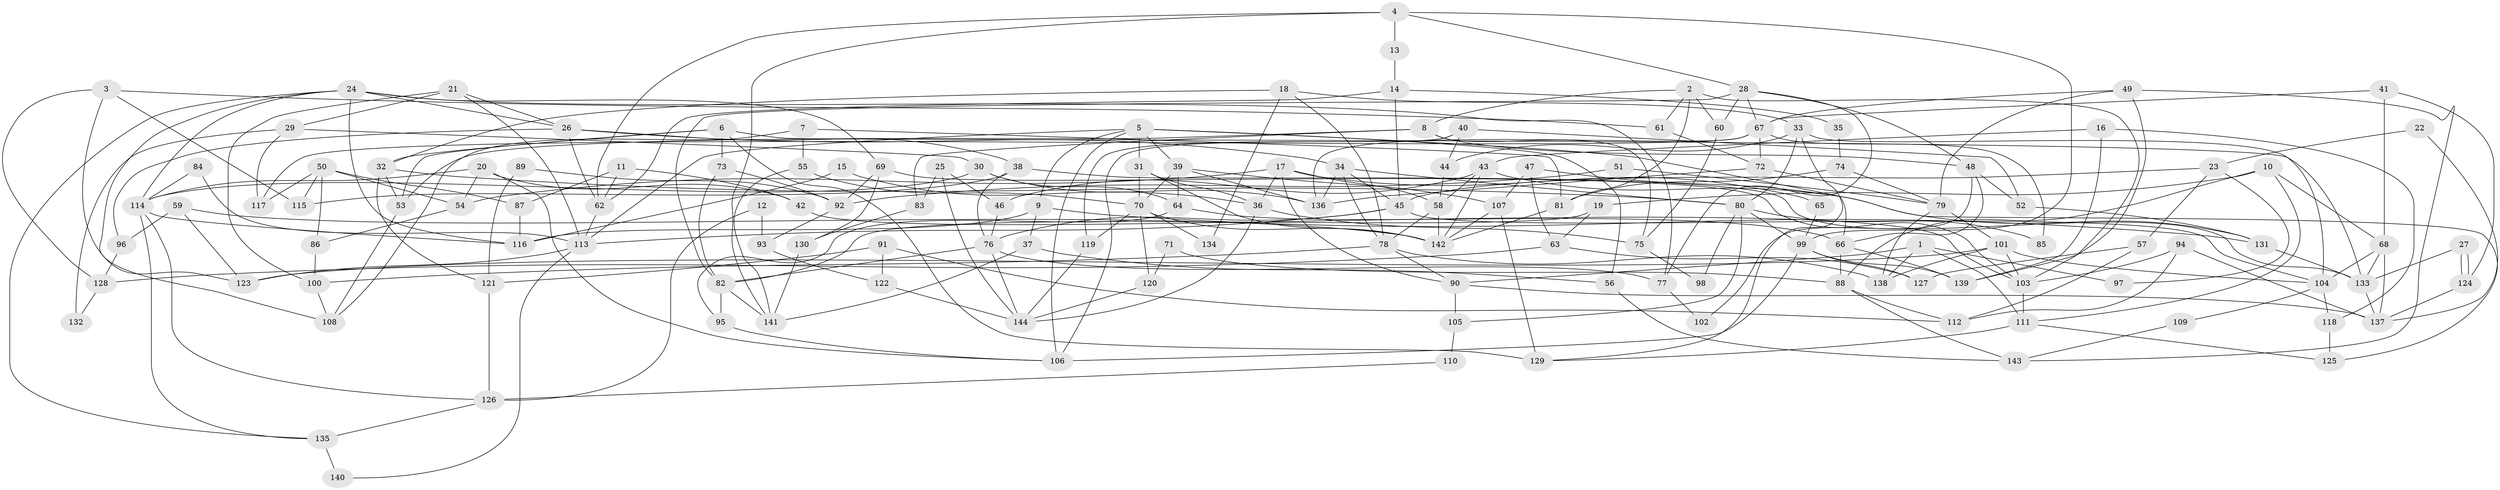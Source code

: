 // Generated by graph-tools (version 1.1) at 2025/26/03/09/25 03:26:16]
// undirected, 144 vertices, 288 edges
graph export_dot {
graph [start="1"]
  node [color=gray90,style=filled];
  1;
  2;
  3;
  4;
  5;
  6;
  7;
  8;
  9;
  10;
  11;
  12;
  13;
  14;
  15;
  16;
  17;
  18;
  19;
  20;
  21;
  22;
  23;
  24;
  25;
  26;
  27;
  28;
  29;
  30;
  31;
  32;
  33;
  34;
  35;
  36;
  37;
  38;
  39;
  40;
  41;
  42;
  43;
  44;
  45;
  46;
  47;
  48;
  49;
  50;
  51;
  52;
  53;
  54;
  55;
  56;
  57;
  58;
  59;
  60;
  61;
  62;
  63;
  64;
  65;
  66;
  67;
  68;
  69;
  70;
  71;
  72;
  73;
  74;
  75;
  76;
  77;
  78;
  79;
  80;
  81;
  82;
  83;
  84;
  85;
  86;
  87;
  88;
  89;
  90;
  91;
  92;
  93;
  94;
  95;
  96;
  97;
  98;
  99;
  100;
  101;
  102;
  103;
  104;
  105;
  106;
  107;
  108;
  109;
  110;
  111;
  112;
  113;
  114;
  115;
  116;
  117;
  118;
  119;
  120;
  121;
  122;
  123;
  124;
  125;
  126;
  127;
  128;
  129;
  130;
  131;
  132;
  133;
  134;
  135;
  136;
  137;
  138;
  139;
  140;
  141;
  142;
  143;
  144;
  1 -- 138;
  1 -- 90;
  1 -- 97;
  1 -- 111;
  2 -- 8;
  2 -- 61;
  2 -- 60;
  2 -- 81;
  2 -- 103;
  3 -- 123;
  3 -- 128;
  3 -- 61;
  3 -- 115;
  4 -- 62;
  4 -- 99;
  4 -- 13;
  4 -- 28;
  4 -- 141;
  5 -- 31;
  5 -- 113;
  5 -- 9;
  5 -- 39;
  5 -- 56;
  5 -- 66;
  5 -- 106;
  6 -- 133;
  6 -- 129;
  6 -- 32;
  6 -- 53;
  6 -- 73;
  7 -- 81;
  7 -- 55;
  7 -- 108;
  8 -- 48;
  8 -- 53;
  8 -- 75;
  8 -- 83;
  9 -- 37;
  9 -- 116;
  9 -- 131;
  10 -- 111;
  10 -- 68;
  10 -- 19;
  10 -- 88;
  11 -- 42;
  11 -- 87;
  11 -- 62;
  12 -- 93;
  12 -- 126;
  13 -- 14;
  14 -- 45;
  14 -- 62;
  14 -- 35;
  15 -- 36;
  15 -- 116;
  16 -- 43;
  16 -- 118;
  16 -- 139;
  17 -- 54;
  17 -- 90;
  17 -- 36;
  17 -- 58;
  17 -- 65;
  18 -- 32;
  18 -- 33;
  18 -- 78;
  18 -- 134;
  19 -- 82;
  19 -- 63;
  20 -- 106;
  20 -- 114;
  20 -- 42;
  20 -- 54;
  21 -- 26;
  21 -- 113;
  21 -- 29;
  21 -- 100;
  22 -- 137;
  22 -- 23;
  23 -- 45;
  23 -- 57;
  23 -- 97;
  24 -- 108;
  24 -- 116;
  24 -- 26;
  24 -- 69;
  24 -- 77;
  24 -- 114;
  24 -- 135;
  25 -- 46;
  25 -- 144;
  25 -- 83;
  26 -- 34;
  26 -- 38;
  26 -- 62;
  26 -- 96;
  27 -- 124;
  27 -- 124;
  27 -- 133;
  28 -- 77;
  28 -- 48;
  28 -- 60;
  28 -- 67;
  28 -- 82;
  29 -- 117;
  29 -- 30;
  29 -- 132;
  30 -- 136;
  30 -- 64;
  30 -- 114;
  31 -- 142;
  31 -- 36;
  31 -- 70;
  32 -- 53;
  32 -- 80;
  32 -- 121;
  33 -- 80;
  33 -- 129;
  33 -- 44;
  33 -- 104;
  34 -- 136;
  34 -- 78;
  34 -- 45;
  34 -- 80;
  35 -- 74;
  36 -- 75;
  36 -- 144;
  37 -- 141;
  37 -- 56;
  38 -- 76;
  38 -- 115;
  38 -- 133;
  39 -- 64;
  39 -- 70;
  39 -- 107;
  39 -- 136;
  40 -- 106;
  40 -- 119;
  40 -- 44;
  40 -- 52;
  41 -- 67;
  41 -- 68;
  41 -- 124;
  42 -- 103;
  43 -- 142;
  43 -- 58;
  43 -- 46;
  43 -- 125;
  44 -- 58;
  45 -- 104;
  45 -- 76;
  45 -- 113;
  46 -- 76;
  47 -- 107;
  47 -- 131;
  47 -- 63;
  48 -- 66;
  48 -- 52;
  48 -- 102;
  49 -- 139;
  49 -- 67;
  49 -- 79;
  49 -- 143;
  50 -- 115;
  50 -- 86;
  50 -- 54;
  50 -- 87;
  50 -- 117;
  51 -- 79;
  51 -- 92;
  52 -- 131;
  53 -- 108;
  54 -- 86;
  55 -- 70;
  55 -- 141;
  56 -- 143;
  57 -- 127;
  57 -- 112;
  58 -- 78;
  58 -- 142;
  59 -- 142;
  59 -- 123;
  59 -- 96;
  60 -- 75;
  61 -- 72;
  62 -- 113;
  63 -- 127;
  63 -- 128;
  64 -- 66;
  64 -- 95;
  65 -- 99;
  66 -- 139;
  66 -- 88;
  67 -- 136;
  67 -- 72;
  67 -- 85;
  67 -- 117;
  68 -- 137;
  68 -- 133;
  68 -- 104;
  69 -- 103;
  69 -- 92;
  69 -- 130;
  70 -- 119;
  70 -- 120;
  70 -- 134;
  70 -- 142;
  71 -- 120;
  71 -- 88;
  72 -- 79;
  72 -- 136;
  73 -- 82;
  73 -- 92;
  74 -- 81;
  74 -- 79;
  75 -- 98;
  76 -- 82;
  76 -- 77;
  76 -- 144;
  77 -- 102;
  78 -- 90;
  78 -- 100;
  78 -- 138;
  79 -- 138;
  79 -- 101;
  80 -- 85;
  80 -- 98;
  80 -- 99;
  80 -- 105;
  81 -- 142;
  82 -- 141;
  82 -- 95;
  83 -- 130;
  84 -- 114;
  84 -- 113;
  86 -- 100;
  87 -- 116;
  88 -- 112;
  88 -- 143;
  89 -- 121;
  89 -- 92;
  90 -- 137;
  90 -- 105;
  91 -- 121;
  91 -- 112;
  91 -- 122;
  92 -- 93;
  93 -- 122;
  94 -- 103;
  94 -- 137;
  94 -- 112;
  95 -- 106;
  96 -- 128;
  99 -- 106;
  99 -- 127;
  99 -- 139;
  100 -- 108;
  101 -- 104;
  101 -- 103;
  101 -- 123;
  101 -- 138;
  103 -- 111;
  104 -- 109;
  104 -- 118;
  105 -- 110;
  107 -- 142;
  107 -- 129;
  109 -- 143;
  110 -- 126;
  111 -- 125;
  111 -- 129;
  113 -- 123;
  113 -- 140;
  114 -- 116;
  114 -- 126;
  114 -- 135;
  118 -- 125;
  119 -- 144;
  120 -- 144;
  121 -- 126;
  122 -- 144;
  124 -- 137;
  126 -- 135;
  128 -- 132;
  130 -- 141;
  131 -- 133;
  133 -- 137;
  135 -- 140;
}
